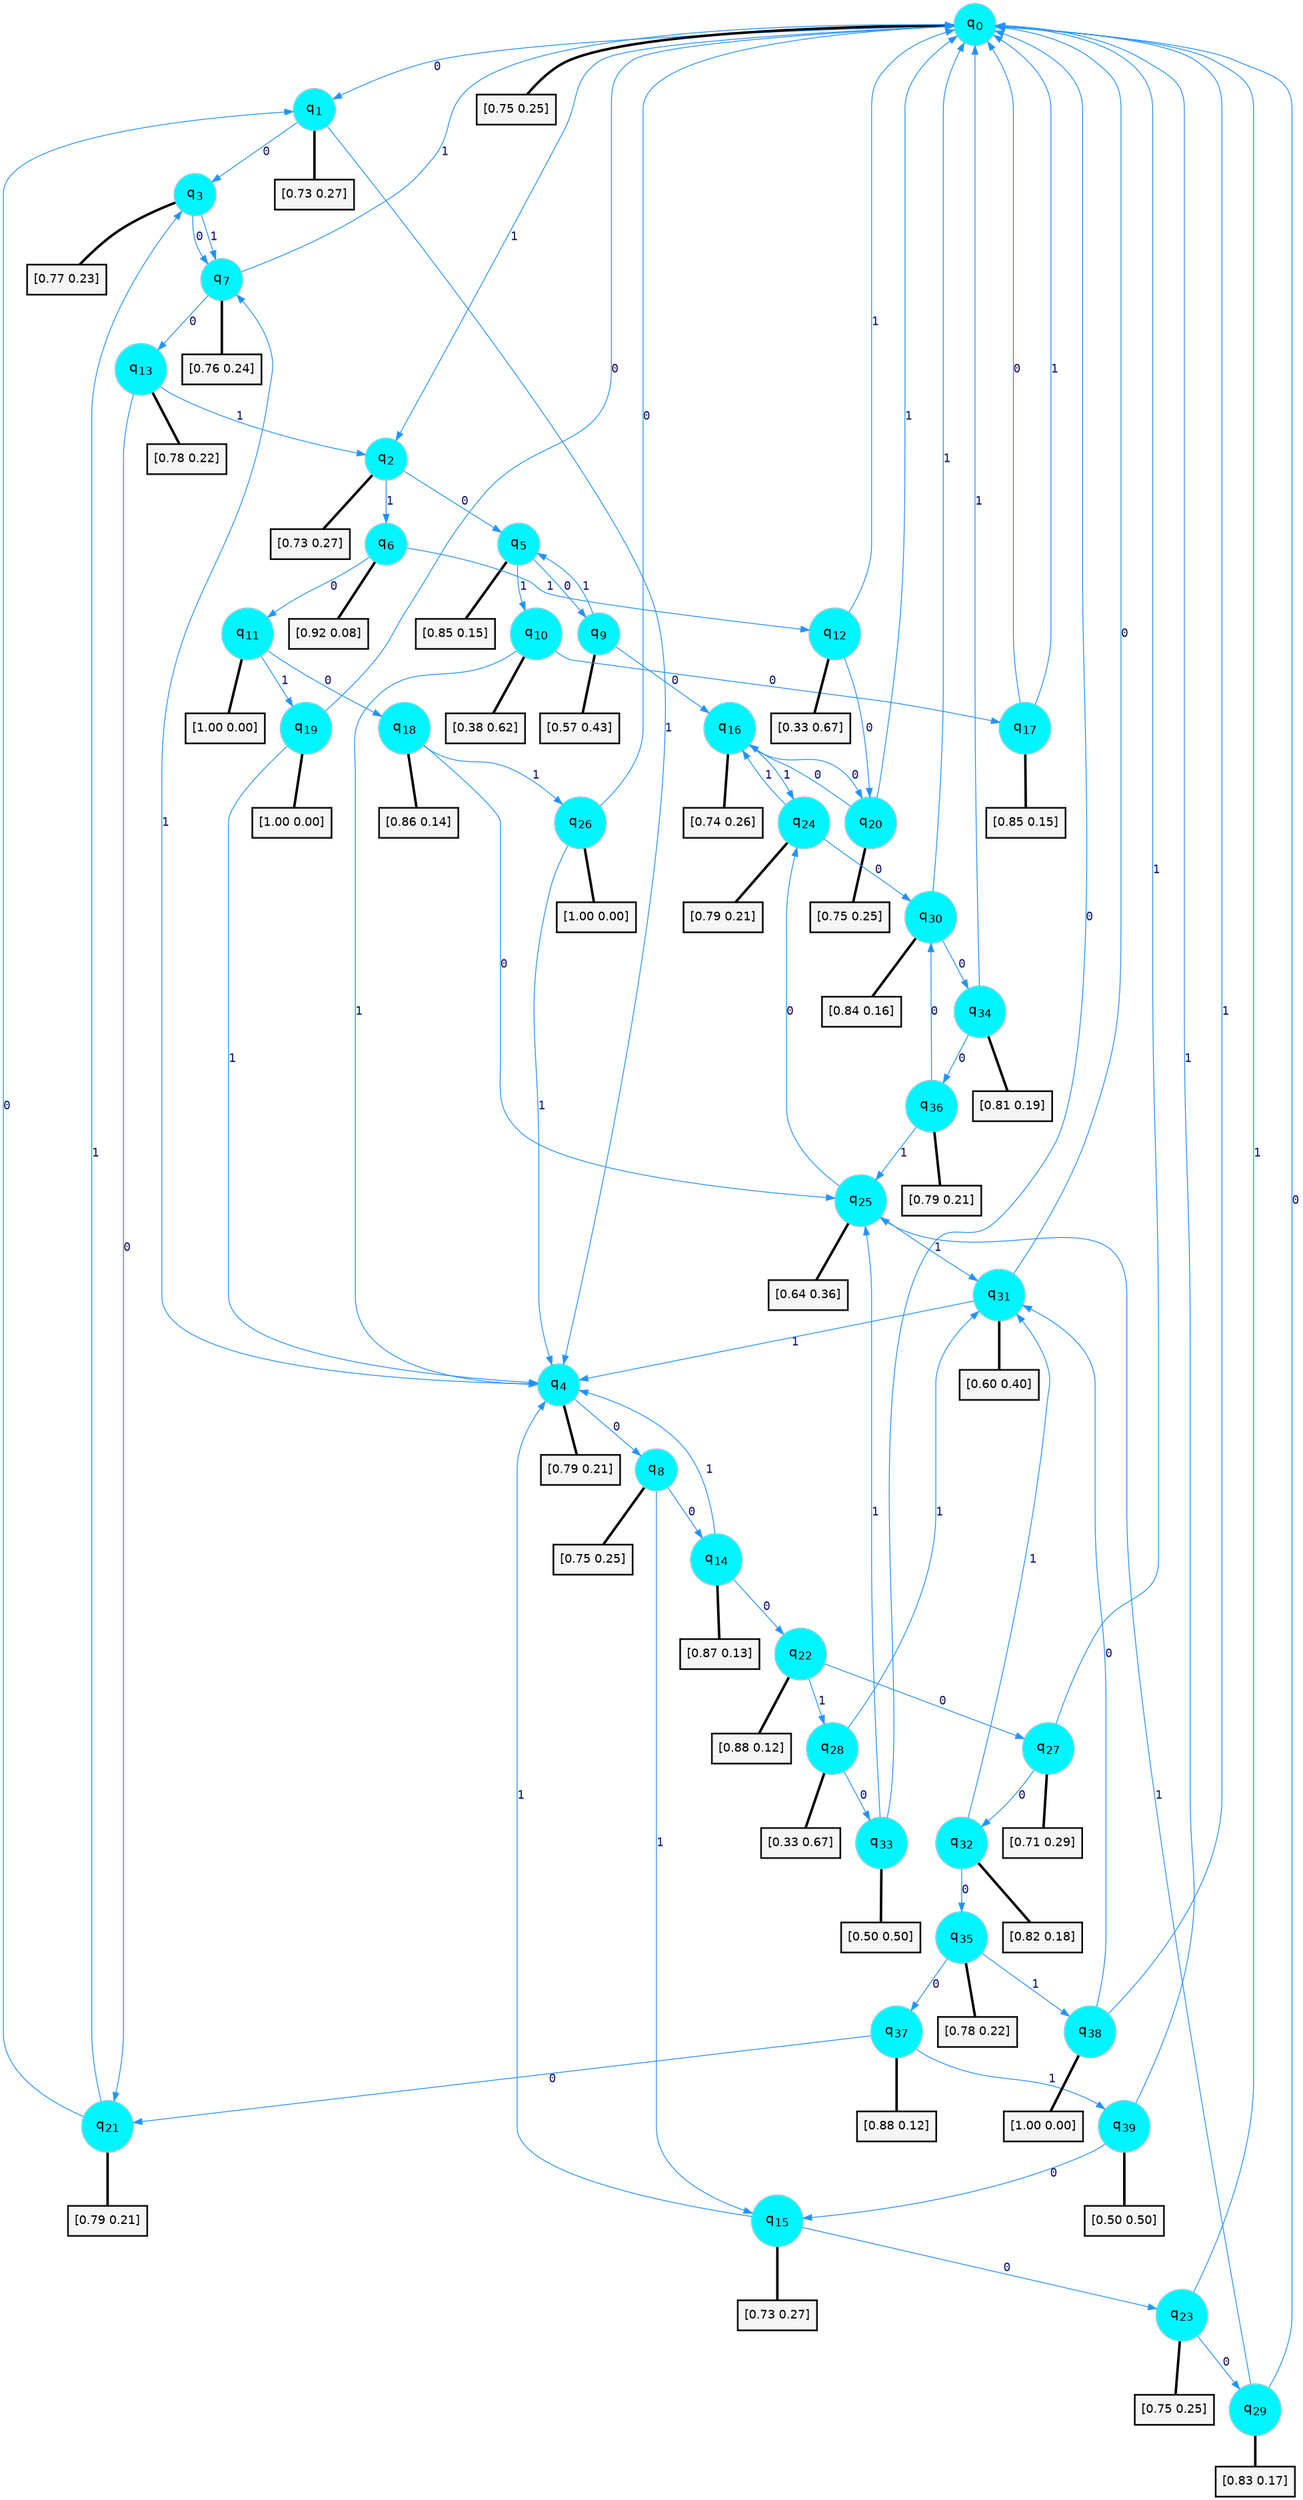 digraph G {
graph [
bgcolor=transparent, dpi=300, rankdir=TD, size="40,25"];
node [
color=gray, fillcolor=turquoise1, fontcolor=black, fontname=Helvetica, fontsize=16, fontweight=bold, shape=circle, style=filled];
edge [
arrowsize=1, color=dodgerblue1, fontcolor=midnightblue, fontname=courier, fontweight=bold, penwidth=1, style=solid, weight=20];
0[label=<q<SUB>0</SUB>>];
1[label=<q<SUB>1</SUB>>];
2[label=<q<SUB>2</SUB>>];
3[label=<q<SUB>3</SUB>>];
4[label=<q<SUB>4</SUB>>];
5[label=<q<SUB>5</SUB>>];
6[label=<q<SUB>6</SUB>>];
7[label=<q<SUB>7</SUB>>];
8[label=<q<SUB>8</SUB>>];
9[label=<q<SUB>9</SUB>>];
10[label=<q<SUB>10</SUB>>];
11[label=<q<SUB>11</SUB>>];
12[label=<q<SUB>12</SUB>>];
13[label=<q<SUB>13</SUB>>];
14[label=<q<SUB>14</SUB>>];
15[label=<q<SUB>15</SUB>>];
16[label=<q<SUB>16</SUB>>];
17[label=<q<SUB>17</SUB>>];
18[label=<q<SUB>18</SUB>>];
19[label=<q<SUB>19</SUB>>];
20[label=<q<SUB>20</SUB>>];
21[label=<q<SUB>21</SUB>>];
22[label=<q<SUB>22</SUB>>];
23[label=<q<SUB>23</SUB>>];
24[label=<q<SUB>24</SUB>>];
25[label=<q<SUB>25</SUB>>];
26[label=<q<SUB>26</SUB>>];
27[label=<q<SUB>27</SUB>>];
28[label=<q<SUB>28</SUB>>];
29[label=<q<SUB>29</SUB>>];
30[label=<q<SUB>30</SUB>>];
31[label=<q<SUB>31</SUB>>];
32[label=<q<SUB>32</SUB>>];
33[label=<q<SUB>33</SUB>>];
34[label=<q<SUB>34</SUB>>];
35[label=<q<SUB>35</SUB>>];
36[label=<q<SUB>36</SUB>>];
37[label=<q<SUB>37</SUB>>];
38[label=<q<SUB>38</SUB>>];
39[label=<q<SUB>39</SUB>>];
40[label="[0.75 0.25]", shape=box,fontcolor=black, fontname=Helvetica, fontsize=14, penwidth=2, fillcolor=whitesmoke,color=black];
41[label="[0.73 0.27]", shape=box,fontcolor=black, fontname=Helvetica, fontsize=14, penwidth=2, fillcolor=whitesmoke,color=black];
42[label="[0.73 0.27]", shape=box,fontcolor=black, fontname=Helvetica, fontsize=14, penwidth=2, fillcolor=whitesmoke,color=black];
43[label="[0.77 0.23]", shape=box,fontcolor=black, fontname=Helvetica, fontsize=14, penwidth=2, fillcolor=whitesmoke,color=black];
44[label="[0.79 0.21]", shape=box,fontcolor=black, fontname=Helvetica, fontsize=14, penwidth=2, fillcolor=whitesmoke,color=black];
45[label="[0.85 0.15]", shape=box,fontcolor=black, fontname=Helvetica, fontsize=14, penwidth=2, fillcolor=whitesmoke,color=black];
46[label="[0.92 0.08]", shape=box,fontcolor=black, fontname=Helvetica, fontsize=14, penwidth=2, fillcolor=whitesmoke,color=black];
47[label="[0.76 0.24]", shape=box,fontcolor=black, fontname=Helvetica, fontsize=14, penwidth=2, fillcolor=whitesmoke,color=black];
48[label="[0.75 0.25]", shape=box,fontcolor=black, fontname=Helvetica, fontsize=14, penwidth=2, fillcolor=whitesmoke,color=black];
49[label="[0.57 0.43]", shape=box,fontcolor=black, fontname=Helvetica, fontsize=14, penwidth=2, fillcolor=whitesmoke,color=black];
50[label="[0.38 0.62]", shape=box,fontcolor=black, fontname=Helvetica, fontsize=14, penwidth=2, fillcolor=whitesmoke,color=black];
51[label="[1.00 0.00]", shape=box,fontcolor=black, fontname=Helvetica, fontsize=14, penwidth=2, fillcolor=whitesmoke,color=black];
52[label="[0.33 0.67]", shape=box,fontcolor=black, fontname=Helvetica, fontsize=14, penwidth=2, fillcolor=whitesmoke,color=black];
53[label="[0.78 0.22]", shape=box,fontcolor=black, fontname=Helvetica, fontsize=14, penwidth=2, fillcolor=whitesmoke,color=black];
54[label="[0.87 0.13]", shape=box,fontcolor=black, fontname=Helvetica, fontsize=14, penwidth=2, fillcolor=whitesmoke,color=black];
55[label="[0.73 0.27]", shape=box,fontcolor=black, fontname=Helvetica, fontsize=14, penwidth=2, fillcolor=whitesmoke,color=black];
56[label="[0.74 0.26]", shape=box,fontcolor=black, fontname=Helvetica, fontsize=14, penwidth=2, fillcolor=whitesmoke,color=black];
57[label="[0.85 0.15]", shape=box,fontcolor=black, fontname=Helvetica, fontsize=14, penwidth=2, fillcolor=whitesmoke,color=black];
58[label="[0.86 0.14]", shape=box,fontcolor=black, fontname=Helvetica, fontsize=14, penwidth=2, fillcolor=whitesmoke,color=black];
59[label="[1.00 0.00]", shape=box,fontcolor=black, fontname=Helvetica, fontsize=14, penwidth=2, fillcolor=whitesmoke,color=black];
60[label="[0.75 0.25]", shape=box,fontcolor=black, fontname=Helvetica, fontsize=14, penwidth=2, fillcolor=whitesmoke,color=black];
61[label="[0.79 0.21]", shape=box,fontcolor=black, fontname=Helvetica, fontsize=14, penwidth=2, fillcolor=whitesmoke,color=black];
62[label="[0.88 0.12]", shape=box,fontcolor=black, fontname=Helvetica, fontsize=14, penwidth=2, fillcolor=whitesmoke,color=black];
63[label="[0.75 0.25]", shape=box,fontcolor=black, fontname=Helvetica, fontsize=14, penwidth=2, fillcolor=whitesmoke,color=black];
64[label="[0.79 0.21]", shape=box,fontcolor=black, fontname=Helvetica, fontsize=14, penwidth=2, fillcolor=whitesmoke,color=black];
65[label="[0.64 0.36]", shape=box,fontcolor=black, fontname=Helvetica, fontsize=14, penwidth=2, fillcolor=whitesmoke,color=black];
66[label="[1.00 0.00]", shape=box,fontcolor=black, fontname=Helvetica, fontsize=14, penwidth=2, fillcolor=whitesmoke,color=black];
67[label="[0.71 0.29]", shape=box,fontcolor=black, fontname=Helvetica, fontsize=14, penwidth=2, fillcolor=whitesmoke,color=black];
68[label="[0.33 0.67]", shape=box,fontcolor=black, fontname=Helvetica, fontsize=14, penwidth=2, fillcolor=whitesmoke,color=black];
69[label="[0.83 0.17]", shape=box,fontcolor=black, fontname=Helvetica, fontsize=14, penwidth=2, fillcolor=whitesmoke,color=black];
70[label="[0.84 0.16]", shape=box,fontcolor=black, fontname=Helvetica, fontsize=14, penwidth=2, fillcolor=whitesmoke,color=black];
71[label="[0.60 0.40]", shape=box,fontcolor=black, fontname=Helvetica, fontsize=14, penwidth=2, fillcolor=whitesmoke,color=black];
72[label="[0.82 0.18]", shape=box,fontcolor=black, fontname=Helvetica, fontsize=14, penwidth=2, fillcolor=whitesmoke,color=black];
73[label="[0.50 0.50]", shape=box,fontcolor=black, fontname=Helvetica, fontsize=14, penwidth=2, fillcolor=whitesmoke,color=black];
74[label="[0.81 0.19]", shape=box,fontcolor=black, fontname=Helvetica, fontsize=14, penwidth=2, fillcolor=whitesmoke,color=black];
75[label="[0.78 0.22]", shape=box,fontcolor=black, fontname=Helvetica, fontsize=14, penwidth=2, fillcolor=whitesmoke,color=black];
76[label="[0.79 0.21]", shape=box,fontcolor=black, fontname=Helvetica, fontsize=14, penwidth=2, fillcolor=whitesmoke,color=black];
77[label="[0.88 0.12]", shape=box,fontcolor=black, fontname=Helvetica, fontsize=14, penwidth=2, fillcolor=whitesmoke,color=black];
78[label="[1.00 0.00]", shape=box,fontcolor=black, fontname=Helvetica, fontsize=14, penwidth=2, fillcolor=whitesmoke,color=black];
79[label="[0.50 0.50]", shape=box,fontcolor=black, fontname=Helvetica, fontsize=14, penwidth=2, fillcolor=whitesmoke,color=black];
0->1 [label=0];
0->2 [label=1];
0->40 [arrowhead=none, penwidth=3,color=black];
1->3 [label=0];
1->4 [label=1];
1->41 [arrowhead=none, penwidth=3,color=black];
2->5 [label=0];
2->6 [label=1];
2->42 [arrowhead=none, penwidth=3,color=black];
3->7 [label=0];
3->7 [label=1];
3->43 [arrowhead=none, penwidth=3,color=black];
4->8 [label=0];
4->7 [label=1];
4->44 [arrowhead=none, penwidth=3,color=black];
5->9 [label=0];
5->10 [label=1];
5->45 [arrowhead=none, penwidth=3,color=black];
6->11 [label=0];
6->12 [label=1];
6->46 [arrowhead=none, penwidth=3,color=black];
7->13 [label=0];
7->0 [label=1];
7->47 [arrowhead=none, penwidth=3,color=black];
8->14 [label=0];
8->15 [label=1];
8->48 [arrowhead=none, penwidth=3,color=black];
9->16 [label=0];
9->5 [label=1];
9->49 [arrowhead=none, penwidth=3,color=black];
10->17 [label=0];
10->4 [label=1];
10->50 [arrowhead=none, penwidth=3,color=black];
11->18 [label=0];
11->19 [label=1];
11->51 [arrowhead=none, penwidth=3,color=black];
12->20 [label=0];
12->0 [label=1];
12->52 [arrowhead=none, penwidth=3,color=black];
13->21 [label=0];
13->2 [label=1];
13->53 [arrowhead=none, penwidth=3,color=black];
14->22 [label=0];
14->4 [label=1];
14->54 [arrowhead=none, penwidth=3,color=black];
15->23 [label=0];
15->4 [label=1];
15->55 [arrowhead=none, penwidth=3,color=black];
16->20 [label=0];
16->24 [label=1];
16->56 [arrowhead=none, penwidth=3,color=black];
17->0 [label=0];
17->0 [label=1];
17->57 [arrowhead=none, penwidth=3,color=black];
18->25 [label=0];
18->26 [label=1];
18->58 [arrowhead=none, penwidth=3,color=black];
19->0 [label=0];
19->4 [label=1];
19->59 [arrowhead=none, penwidth=3,color=black];
20->16 [label=0];
20->0 [label=1];
20->60 [arrowhead=none, penwidth=3,color=black];
21->1 [label=0];
21->3 [label=1];
21->61 [arrowhead=none, penwidth=3,color=black];
22->27 [label=0];
22->28 [label=1];
22->62 [arrowhead=none, penwidth=3,color=black];
23->29 [label=0];
23->0 [label=1];
23->63 [arrowhead=none, penwidth=3,color=black];
24->30 [label=0];
24->16 [label=1];
24->64 [arrowhead=none, penwidth=3,color=black];
25->24 [label=0];
25->31 [label=1];
25->65 [arrowhead=none, penwidth=3,color=black];
26->0 [label=0];
26->4 [label=1];
26->66 [arrowhead=none, penwidth=3,color=black];
27->32 [label=0];
27->0 [label=1];
27->67 [arrowhead=none, penwidth=3,color=black];
28->33 [label=0];
28->31 [label=1];
28->68 [arrowhead=none, penwidth=3,color=black];
29->0 [label=0];
29->25 [label=1];
29->69 [arrowhead=none, penwidth=3,color=black];
30->34 [label=0];
30->0 [label=1];
30->70 [arrowhead=none, penwidth=3,color=black];
31->0 [label=0];
31->4 [label=1];
31->71 [arrowhead=none, penwidth=3,color=black];
32->35 [label=0];
32->31 [label=1];
32->72 [arrowhead=none, penwidth=3,color=black];
33->0 [label=0];
33->25 [label=1];
33->73 [arrowhead=none, penwidth=3,color=black];
34->36 [label=0];
34->0 [label=1];
34->74 [arrowhead=none, penwidth=3,color=black];
35->37 [label=0];
35->38 [label=1];
35->75 [arrowhead=none, penwidth=3,color=black];
36->30 [label=0];
36->25 [label=1];
36->76 [arrowhead=none, penwidth=3,color=black];
37->21 [label=0];
37->39 [label=1];
37->77 [arrowhead=none, penwidth=3,color=black];
38->31 [label=0];
38->0 [label=1];
38->78 [arrowhead=none, penwidth=3,color=black];
39->15 [label=0];
39->0 [label=1];
39->79 [arrowhead=none, penwidth=3,color=black];
}
